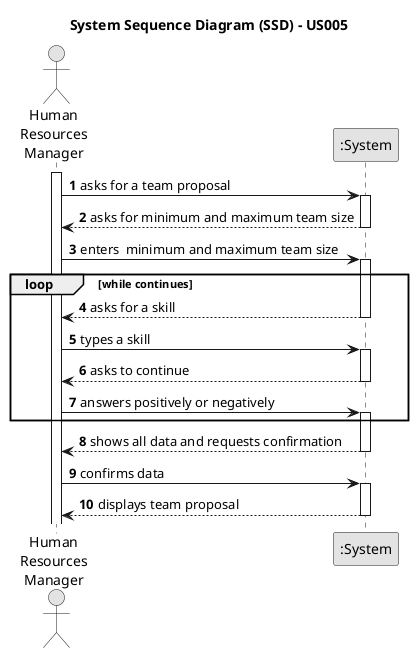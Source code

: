 @startuml
skinparam monochrome true
skinparam packageStyle rectangle
skinparam shadowing false

title System Sequence Diagram (SSD) - US005

autonumber

actor "Human\nResources\nManager" as HRM
participant ":System" as System

activate HRM

    HRM -> System : asks for a team proposal
    activate System

        System --> HRM : asks for minimum and maximum team size
    deactivate System

    HRM -> System : enters  minimum and maximum team size
    activate System

    loop while continues
        System --> HRM : asks for a skill
    deactivate System

    HRM -> System : types a skill
    activate System

        System --> HRM : asks to continue

    deactivate System

    HRM -> System : answers positively or negatively
    activate System
    end

        System --> HRM : shows all data and requests confirmation
    deactivate System

    HRM -> System : confirms data
    activate System

        System --> HRM : displays team proposal
    deactivate System

@enduml